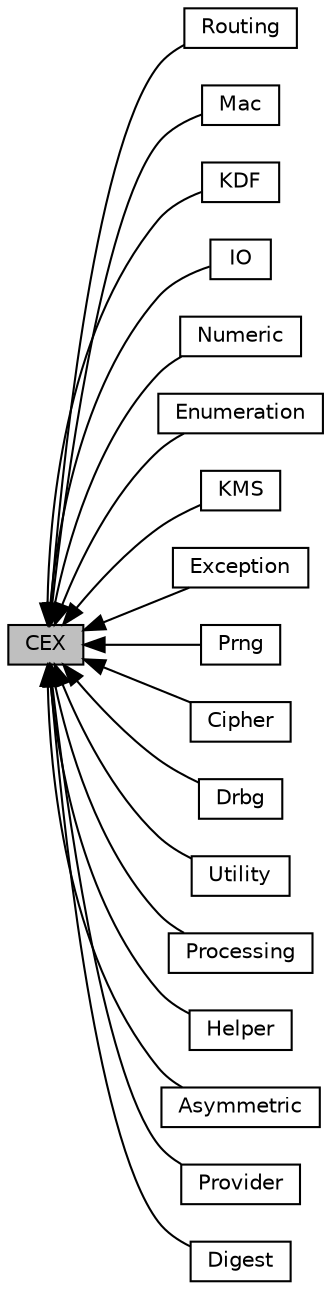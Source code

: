 digraph "CEX"
{
  edge [fontname="Helvetica",fontsize="10",labelfontname="Helvetica",labelfontsize="10"];
  node [fontname="Helvetica",fontsize="10",shape=box];
  rankdir=LR;
  Node17 [label="Routing",height=0.2,width=0.4,color="black", fillcolor="white", style="filled",URL="$group___event.html",tooltip="Library Events."];
  Node12 [label="Mac",height=0.2,width=0.4,color="black", fillcolor="white", style="filled",URL="$group___mac.html",tooltip="Message Authentication Code Generators."];
  Node10 [label="KDF",height=0.2,width=0.4,color="black", fillcolor="white", style="filled",URL="$group___k_d_f.html",tooltip="Key Derivation Functions."];
  Node1 [label="CEX",height=0.2,width=0.4,color="black", fillcolor="grey75", style="filled", fontcolor="black",tooltip="Root Namespace."];
  Node9 [label="IO",height=0.2,width=0.4,color="black", fillcolor="white", style="filled",URL="$group___i_o.html",tooltip="IO Processors."];
  Node13 [label="Numeric",height=0.2,width=0.4,color="black", fillcolor="white", style="filled",URL="$group___numeric.html",tooltip="SIMD and Big Integer Namespace."];
  Node6 [label="Enumeration",height=0.2,width=0.4,color="black", fillcolor="white", style="filled",URL="$group___enumeration.html",tooltip="Cryptographic Enumerations."];
  Node11 [label="KMS",height=0.2,width=0.4,color="black", fillcolor="white", style="filled",URL="$group___k_m_s.html",tooltip="Key Management Systems."];
  Node7 [label="Exception",height=0.2,width=0.4,color="black", fillcolor="white", style="filled",URL="$group___exception.html",tooltip="Cryptographic Exceptions."];
  Node14 [label="Prng",height=0.2,width=0.4,color="black", fillcolor="white", style="filled",URL="$group___prng.html",tooltip="Pseudo Random Number Generators."];
  Node3 [label="Cipher",height=0.2,width=0.4,color="black", fillcolor="white", style="filled",URL="$group___cipher.html",tooltip="Cryptographic Cipher Namespace."];
  Node5 [label="Drbg",height=0.2,width=0.4,color="black", fillcolor="white", style="filled",URL="$group___drbg.html",tooltip="Deterministic Random Byte Generators."];
  Node18 [label="Utility",height=0.2,width=0.4,color="black", fillcolor="white", style="filled",URL="$group___utility.html",tooltip="Library Utilities Classes."];
  Node15 [label="Processing",height=0.2,width=0.4,color="black", fillcolor="white", style="filled",URL="$group___processing.html",tooltip="Cryptographic Processing Namespace."];
  Node8 [label="Helper",height=0.2,width=0.4,color="black", fillcolor="white", style="filled",URL="$group___helper.html",tooltip="Cryptographic Helper Classes."];
  Node2 [label="Asymmetric",height=0.2,width=0.4,color="black", fillcolor="white", style="filled",URL="$group___asymmetric.html",tooltip="Asymmetric Ciphers Namespace."];
  Node16 [label="Provider",height=0.2,width=0.4,color="black", fillcolor="white", style="filled",URL="$group___provider.html",tooltip="Entropy source collectors and concentrators."];
  Node4 [label="Digest",height=0.2,width=0.4,color="black", fillcolor="white", style="filled",URL="$group___digest.html",tooltip="Cryptographic Hash Classes."];
  Node1->Node2 [shape=plaintext, dir="back", style="solid"];
  Node1->Node3 [shape=plaintext, dir="back", style="solid"];
  Node1->Node4 [shape=plaintext, dir="back", style="solid"];
  Node1->Node5 [shape=plaintext, dir="back", style="solid"];
  Node1->Node6 [shape=plaintext, dir="back", style="solid"];
  Node1->Node7 [shape=plaintext, dir="back", style="solid"];
  Node1->Node8 [shape=plaintext, dir="back", style="solid"];
  Node1->Node9 [shape=plaintext, dir="back", style="solid"];
  Node1->Node10 [shape=plaintext, dir="back", style="solid"];
  Node1->Node11 [shape=plaintext, dir="back", style="solid"];
  Node1->Node12 [shape=plaintext, dir="back", style="solid"];
  Node1->Node13 [shape=plaintext, dir="back", style="solid"];
  Node1->Node14 [shape=plaintext, dir="back", style="solid"];
  Node1->Node15 [shape=plaintext, dir="back", style="solid"];
  Node1->Node16 [shape=plaintext, dir="back", style="solid"];
  Node1->Node17 [shape=plaintext, dir="back", style="solid"];
  Node1->Node18 [shape=plaintext, dir="back", style="solid"];
}
